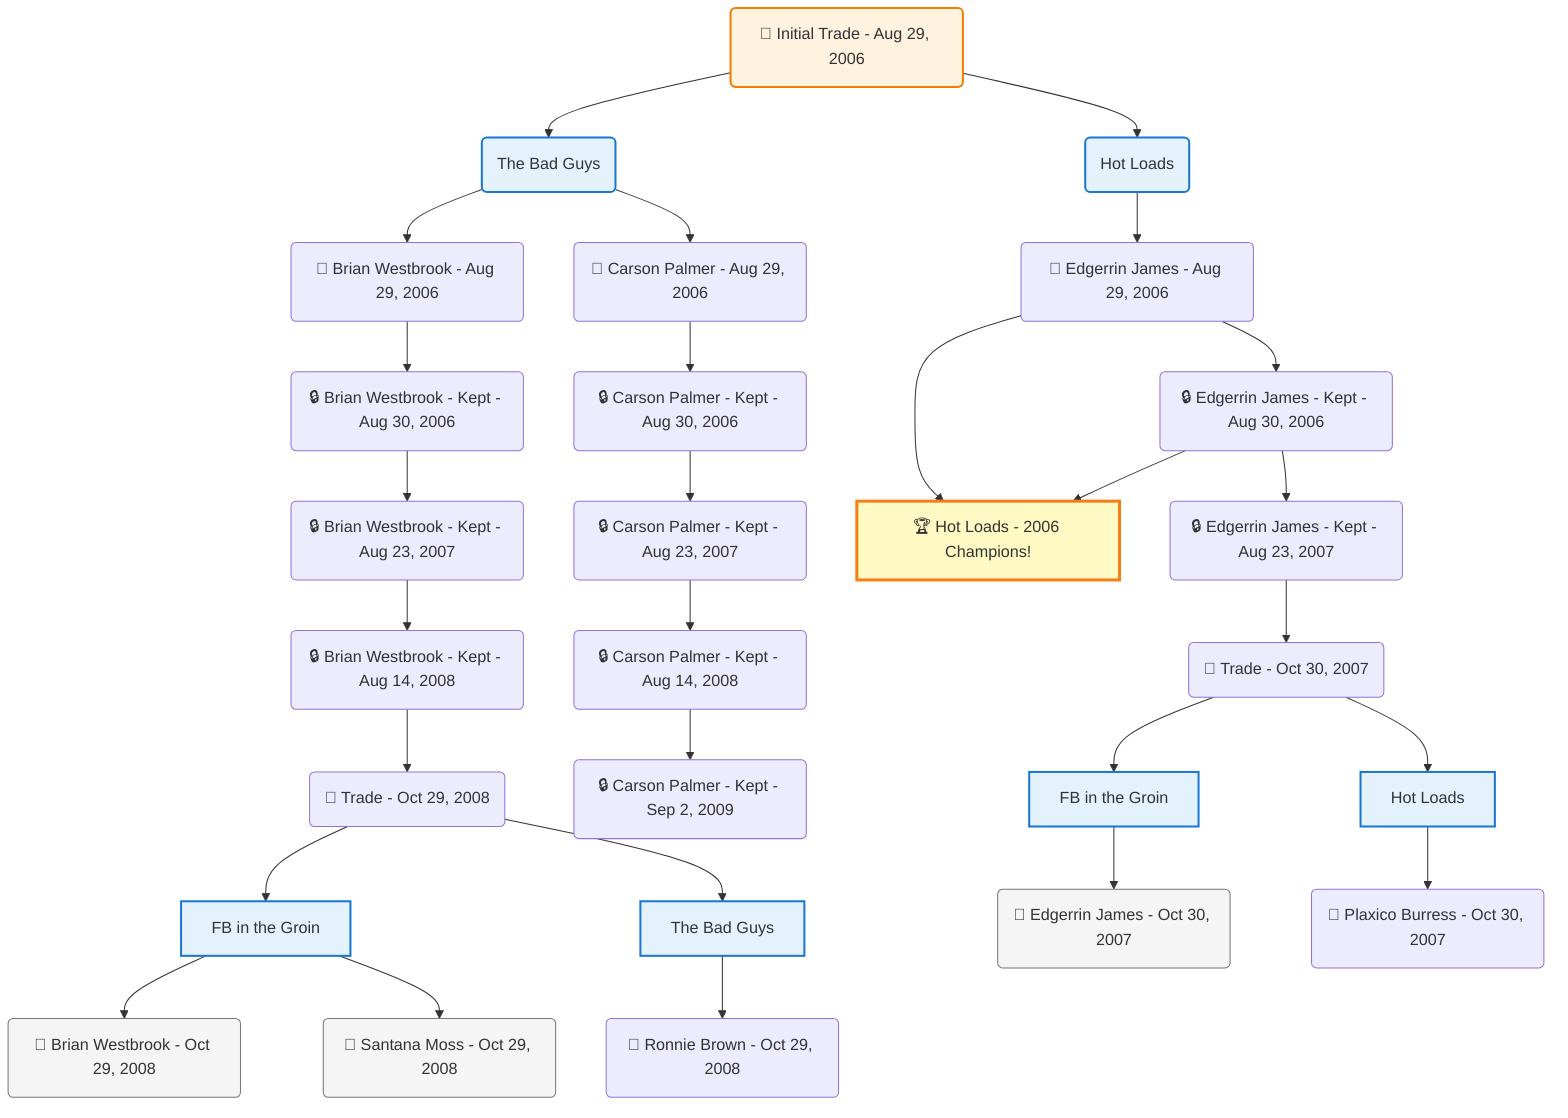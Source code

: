 flowchart TD

    TRADE_MAIN("🔄 Initial Trade - Aug 29, 2006")
    TEAM_1("The Bad Guys")
    TEAM_2("Hot Loads")
    NODE_419e01c3-c7a1-4345-8911-157bb4e5f526("🔄 Brian Westbrook - Aug 29, 2006")
    NODE_884b0c2e-e2c1-4bfb-a572-90f9b272c4c5("🔒 Brian Westbrook - Kept - Aug 30, 2006")
    NODE_7648771f-eb1a-42e6-98ca-037060a721a7("🔒 Brian Westbrook - Kept - Aug 23, 2007")
    NODE_5e21ae81-63dc-4ac0-8552-0a6deb2d2f62("🔒 Brian Westbrook - Kept - Aug 14, 2008")
    TRADE_c3f0b7c2-f7b5-4e00-9f80-68c86f7c182e_3("🔄 Trade - Oct 29, 2008")
    TEAM_f483ecf1-cd17-4991-854b-e52dfc957b45_4["FB in the Groin"]
    NODE_12905ee6-bbd2-40e5-9718-ce23cb7d7206("🔄 Brian Westbrook - Oct 29, 2008")
    NODE_6443451d-b374-42e2-9cc8-cf7ea623c574("🔄 Santana Moss - Oct 29, 2008")
    TEAM_b2220d1a-ff75-4622-9757-09978901110f_5["The Bad Guys"]
    NODE_acbb1f4c-bddd-4152-be7d-cdbc176f8841("🔄 Ronnie Brown - Oct 29, 2008")
    NODE_4fcfbb74-d396-426f-b80b-a9e22eabd6be("🔄 Carson Palmer - Aug 29, 2006")
    NODE_0e08ab70-b31b-4e01-916d-100cd0376830("🔒 Carson Palmer - Kept - Aug 30, 2006")
    NODE_6aa76e8d-700d-435a-8c61-fe6381a86672("🔒 Carson Palmer - Kept - Aug 23, 2007")
    NODE_27e24a70-7ba9-4eea-ae99-a96201862d26("🔒 Carson Palmer - Kept - Aug 14, 2008")
    NODE_e82ce1f1-049c-4e4c-97bb-b5bdf4a8c0d7("🔒 Carson Palmer - Kept - Sep 2, 2009")
    NODE_5b1c2069-8707-4e09-823a-ce670e4fba0e("🔄 Edgerrin James - Aug 29, 2006")
    CHAMP_8e9f18ff-62c3-40e8-bb10-32f74cf4ee33_2006["🏆 Hot Loads - 2006 Champions!"]
    NODE_512bc0a8-8b35-4855-aafd-3fc377cdc765("🔒 Edgerrin James - Kept - Aug 30, 2006")
    NODE_08d51157-6f50-4e7b-983c-7bc0b338287c("🔒 Edgerrin James - Kept - Aug 23, 2007")
    TRADE_8ceeb28a-57cb-4629-9c55-20cfad08573a_6("🔄 Trade - Oct 30, 2007")
    TEAM_f483ecf1-cd17-4991-854b-e52dfc957b45_7["FB in the Groin"]
    NODE_708896f9-3593-4a78-bfda-822e965c6e50("🔄 Edgerrin James - Oct 30, 2007")
    TEAM_8e9f18ff-62c3-40e8-bb10-32f74cf4ee33_8["Hot Loads"]
    NODE_a3b08f4c-faa6-4e17-b715-ac00324b394b("🔄 Plaxico Burress - Oct 30, 2007")

    TRADE_MAIN --> TEAM_1
    TRADE_MAIN --> TEAM_2
    TEAM_1 --> NODE_419e01c3-c7a1-4345-8911-157bb4e5f526
    NODE_419e01c3-c7a1-4345-8911-157bb4e5f526 --> NODE_884b0c2e-e2c1-4bfb-a572-90f9b272c4c5
    NODE_884b0c2e-e2c1-4bfb-a572-90f9b272c4c5 --> NODE_7648771f-eb1a-42e6-98ca-037060a721a7
    NODE_7648771f-eb1a-42e6-98ca-037060a721a7 --> NODE_5e21ae81-63dc-4ac0-8552-0a6deb2d2f62
    NODE_5e21ae81-63dc-4ac0-8552-0a6deb2d2f62 --> TRADE_c3f0b7c2-f7b5-4e00-9f80-68c86f7c182e_3
    TRADE_c3f0b7c2-f7b5-4e00-9f80-68c86f7c182e_3 --> TEAM_f483ecf1-cd17-4991-854b-e52dfc957b45_4
    TEAM_f483ecf1-cd17-4991-854b-e52dfc957b45_4 --> NODE_12905ee6-bbd2-40e5-9718-ce23cb7d7206
    TEAM_f483ecf1-cd17-4991-854b-e52dfc957b45_4 --> NODE_6443451d-b374-42e2-9cc8-cf7ea623c574
    TRADE_c3f0b7c2-f7b5-4e00-9f80-68c86f7c182e_3 --> TEAM_b2220d1a-ff75-4622-9757-09978901110f_5
    TEAM_b2220d1a-ff75-4622-9757-09978901110f_5 --> NODE_acbb1f4c-bddd-4152-be7d-cdbc176f8841
    TEAM_1 --> NODE_4fcfbb74-d396-426f-b80b-a9e22eabd6be
    NODE_4fcfbb74-d396-426f-b80b-a9e22eabd6be --> NODE_0e08ab70-b31b-4e01-916d-100cd0376830
    NODE_0e08ab70-b31b-4e01-916d-100cd0376830 --> NODE_6aa76e8d-700d-435a-8c61-fe6381a86672
    NODE_6aa76e8d-700d-435a-8c61-fe6381a86672 --> NODE_27e24a70-7ba9-4eea-ae99-a96201862d26
    NODE_27e24a70-7ba9-4eea-ae99-a96201862d26 --> NODE_e82ce1f1-049c-4e4c-97bb-b5bdf4a8c0d7
    TEAM_2 --> NODE_5b1c2069-8707-4e09-823a-ce670e4fba0e
    NODE_5b1c2069-8707-4e09-823a-ce670e4fba0e --> CHAMP_8e9f18ff-62c3-40e8-bb10-32f74cf4ee33_2006
    NODE_5b1c2069-8707-4e09-823a-ce670e4fba0e --> NODE_512bc0a8-8b35-4855-aafd-3fc377cdc765
    NODE_512bc0a8-8b35-4855-aafd-3fc377cdc765 --> CHAMP_8e9f18ff-62c3-40e8-bb10-32f74cf4ee33_2006
    NODE_512bc0a8-8b35-4855-aafd-3fc377cdc765 --> NODE_08d51157-6f50-4e7b-983c-7bc0b338287c
    NODE_08d51157-6f50-4e7b-983c-7bc0b338287c --> TRADE_8ceeb28a-57cb-4629-9c55-20cfad08573a_6
    TRADE_8ceeb28a-57cb-4629-9c55-20cfad08573a_6 --> TEAM_f483ecf1-cd17-4991-854b-e52dfc957b45_7
    TEAM_f483ecf1-cd17-4991-854b-e52dfc957b45_7 --> NODE_708896f9-3593-4a78-bfda-822e965c6e50
    TRADE_8ceeb28a-57cb-4629-9c55-20cfad08573a_6 --> TEAM_8e9f18ff-62c3-40e8-bb10-32f74cf4ee33_8
    TEAM_8e9f18ff-62c3-40e8-bb10-32f74cf4ee33_8 --> NODE_a3b08f4c-faa6-4e17-b715-ac00324b394b

    %% Node styling
    classDef teamNode fill:#e3f2fd,stroke:#1976d2,stroke-width:2px
    classDef tradeNode fill:#fff3e0,stroke:#f57c00,stroke-width:2px
    classDef playerNode fill:#f3e5f5,stroke:#7b1fa2,stroke-width:1px
    classDef nonRootPlayerNode fill:#f5f5f5,stroke:#757575,stroke-width:1px
    classDef endNode fill:#ffebee,stroke:#c62828,stroke-width:2px
    classDef waiverNode fill:#e8f5e8,stroke:#388e3c,stroke-width:2px
    classDef championshipNode fill:#fff9c4,stroke:#f57f17,stroke-width:3px

    class TEAM_1,TEAM_2,TEAM_f483ecf1-cd17-4991-854b-e52dfc957b45_4,TEAM_b2220d1a-ff75-4622-9757-09978901110f_5,TEAM_f483ecf1-cd17-4991-854b-e52dfc957b45_7,TEAM_8e9f18ff-62c3-40e8-bb10-32f74cf4ee33_8 teamNode
    class CHAMP_8e9f18ff-62c3-40e8-bb10-32f74cf4ee33_2006 championshipNode
    class NODE_12905ee6-bbd2-40e5-9718-ce23cb7d7206,NODE_6443451d-b374-42e2-9cc8-cf7ea623c574,NODE_708896f9-3593-4a78-bfda-822e965c6e50 nonRootPlayerNode
    class TRADE_MAIN tradeNode